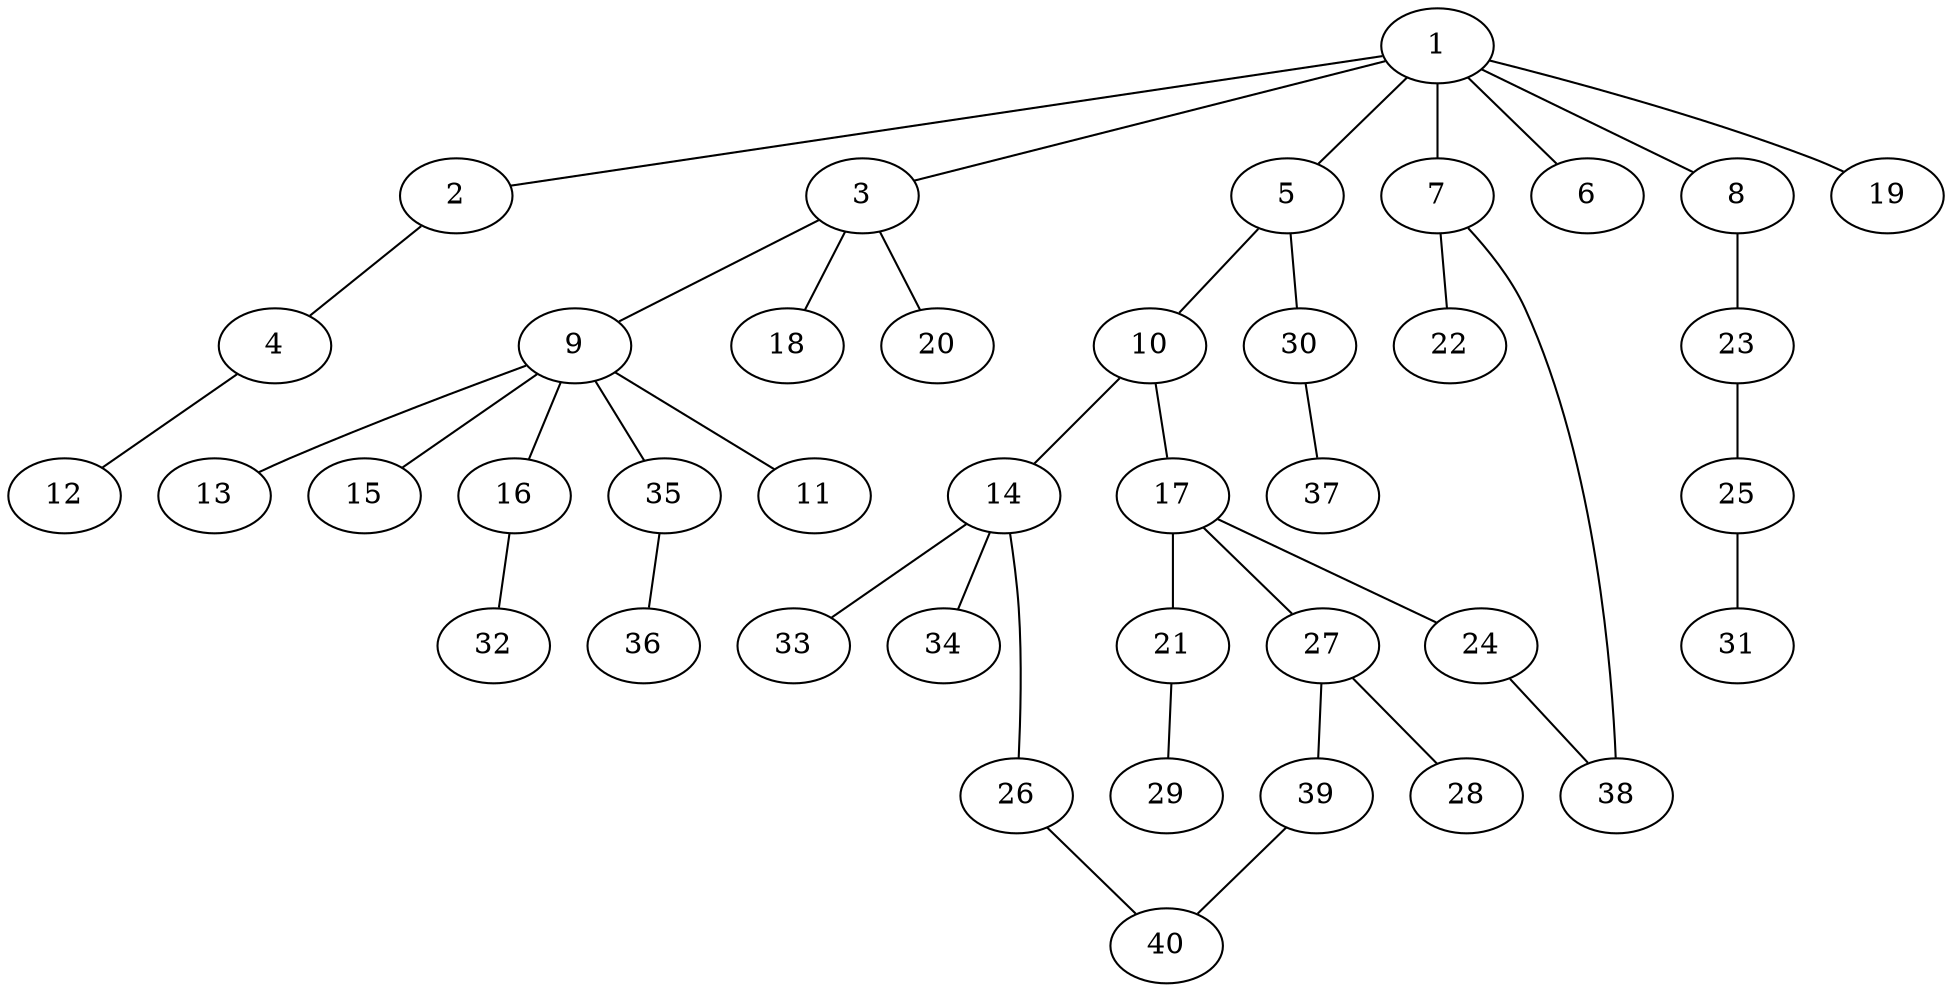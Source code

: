 graph graphname {1--2
1--3
1--5
1--6
1--7
1--8
1--19
2--4
3--9
3--18
3--20
4--12
5--10
5--30
7--22
7--38
8--23
9--11
9--13
9--15
9--16
9--35
10--14
10--17
14--26
14--33
14--34
16--32
17--21
17--24
17--27
21--29
23--25
24--38
25--31
26--40
27--28
27--39
30--37
35--36
39--40
}